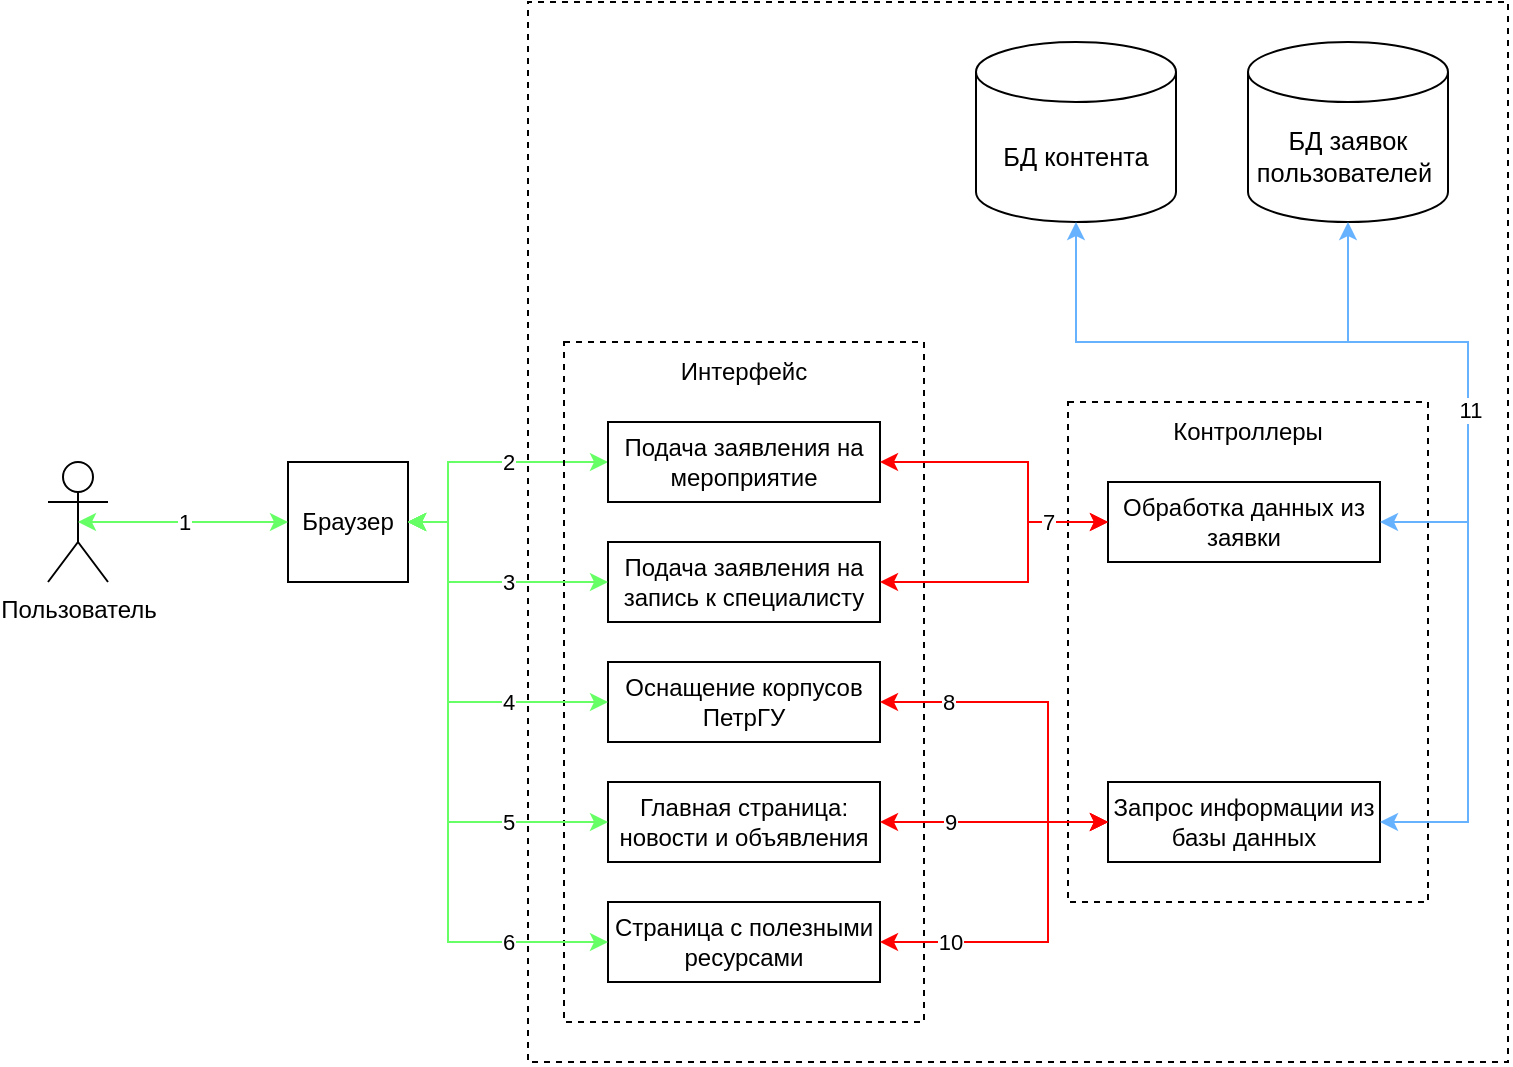 <mxfile version="15.7.3" type="github"><diagram id="nJwJztb_zC2Jmnm_dauJ" name="Page-1"><mxGraphModel dx="782" dy="436" grid="1" gridSize="10" guides="1" tooltips="1" connect="1" arrows="1" fold="1" page="1" pageScale="1" pageWidth="827" pageHeight="1169" math="0" shadow="0"><root><mxCell id="0"/><mxCell id="1" parent="0"/><mxCell id="4ZCr3Xo8225a-7NA1PfT-1" value="Пользователь" style="shape=umlActor;verticalLabelPosition=bottom;verticalAlign=top;html=1;outlineConnect=0;" parent="1" vertex="1"><mxGeometry x="40" y="310" width="30" height="60" as="geometry"/></mxCell><mxCell id="4ZCr3Xo8225a-7NA1PfT-2" value="Браузер" style="whiteSpace=wrap;html=1;aspect=fixed;" parent="1" vertex="1"><mxGeometry x="160" y="310" width="60" height="60" as="geometry"/></mxCell><mxCell id="4ZCr3Xo8225a-7NA1PfT-4" value="&lt;span style=&quot;font-family: sans-serif ; font-size: 12.7px ; text-align: left ; background-color: rgb(255 , 255 , 255)&quot;&gt;БД контента&lt;/span&gt;" style="shape=cylinder3;whiteSpace=wrap;html=1;boundedLbl=1;backgroundOutline=1;size=15;" parent="1" vertex="1"><mxGeometry x="504" y="100" width="100" height="90" as="geometry"/></mxCell><mxCell id="4ZCr3Xo8225a-7NA1PfT-5" value="&lt;span style=&quot;font-family: sans-serif ; font-size: 12.7px ; text-align: left ; background-color: rgb(255 , 255 , 255)&quot;&gt;БД заявок пользователей&amp;nbsp;&lt;/span&gt;" style="shape=cylinder3;whiteSpace=wrap;html=1;boundedLbl=1;backgroundOutline=1;size=15;" parent="1" vertex="1"><mxGeometry x="640" y="100" width="100" height="90" as="geometry"/></mxCell><mxCell id="4ZCr3Xo8225a-7NA1PfT-6" value="" style="endArrow=none;dashed=1;html=1;rounded=0;edgeStyle=orthogonalEdgeStyle;" parent="1" edge="1"><mxGeometry width="50" height="50" relative="1" as="geometry"><mxPoint x="280" y="420" as="sourcePoint"/><mxPoint x="280" y="420" as="targetPoint"/><Array as="points"><mxPoint x="280" y="610"/><mxPoint x="770" y="610"/><mxPoint x="770" y="80"/><mxPoint x="280" y="80"/></Array></mxGeometry></mxCell><mxCell id="4ZCr3Xo8225a-7NA1PfT-7" value="" style="endArrow=classic;html=1;rounded=0;edgeStyle=orthogonalEdgeStyle;fillColor=#d5e8d4;strokeColor=#66FF66;startArrow=classic;startFill=1;exitX=0.5;exitY=0.5;exitDx=0;exitDy=0;exitPerimeter=0;" parent="1" source="4ZCr3Xo8225a-7NA1PfT-1" edge="1"><mxGeometry relative="1" as="geometry"><mxPoint x="60" y="340" as="sourcePoint"/><mxPoint x="160" y="340" as="targetPoint"/><Array as="points"><mxPoint x="80" y="340"/><mxPoint x="80" y="340"/></Array></mxGeometry></mxCell><mxCell id="4ZCr3Xo8225a-7NA1PfT-8" value="1" style="edgeLabel;resizable=0;html=1;align=center;verticalAlign=middle;" parent="4ZCr3Xo8225a-7NA1PfT-7" connectable="0" vertex="1"><mxGeometry relative="1" as="geometry"/></mxCell><mxCell id="4ZCr3Xo8225a-7NA1PfT-10" value="2" style="endArrow=classic;html=1;rounded=0;edgeStyle=orthogonalEdgeStyle;startArrow=classic;startFill=1;fillColor=#d5e8d4;strokeColor=#66FF66;exitX=1;exitY=0.5;exitDx=0;exitDy=0;entryX=0;entryY=0.5;entryDx=0;entryDy=0;" parent="1" source="4ZCr3Xo8225a-7NA1PfT-2" target="4ZCr3Xo8225a-7NA1PfT-24" edge="1"><mxGeometry x="0.231" relative="1" as="geometry"><mxPoint x="250" y="240" as="sourcePoint"/><mxPoint x="260" y="310" as="targetPoint"/><Array as="points"><mxPoint x="240" y="340"/><mxPoint x="240" y="310"/></Array><mxPoint as="offset"/></mxGeometry></mxCell><mxCell id="4ZCr3Xo8225a-7NA1PfT-20" value="Страница с полезными ресурсами" style="rounded=0;whiteSpace=wrap;html=1;" parent="1" vertex="1"><mxGeometry x="320" y="530" width="136" height="40" as="geometry"/></mxCell><mxCell id="4ZCr3Xo8225a-7NA1PfT-21" value="Главная страница: новости и объявления" style="rounded=0;whiteSpace=wrap;html=1;" parent="1" vertex="1"><mxGeometry x="320" y="470" width="136" height="40" as="geometry"/></mxCell><mxCell id="4ZCr3Xo8225a-7NA1PfT-22" value="Оснащение корпусов ПетрГУ" style="rounded=0;whiteSpace=wrap;html=1;" parent="1" vertex="1"><mxGeometry x="320" y="410" width="136" height="40" as="geometry"/></mxCell><mxCell id="4ZCr3Xo8225a-7NA1PfT-23" value="Подача заявления на запись к специалисту" style="rounded=0;whiteSpace=wrap;html=1;" parent="1" vertex="1"><mxGeometry x="320" y="350" width="136" height="40" as="geometry"/></mxCell><mxCell id="4ZCr3Xo8225a-7NA1PfT-24" value="Подача заявления на мероприятие" style="rounded=0;whiteSpace=wrap;html=1;" parent="1" vertex="1"><mxGeometry x="320" y="290" width="136" height="40" as="geometry"/></mxCell><mxCell id="4ZCr3Xo8225a-7NA1PfT-27" value="" style="rounded=0;whiteSpace=wrap;html=1;dashed=1;fillColor=none;" parent="1" vertex="1"><mxGeometry x="298" y="250" width="180" height="340" as="geometry"/></mxCell><mxCell id="4ZCr3Xo8225a-7NA1PfT-28" value="Интерфейс" style="text;html=1;strokeColor=none;fillColor=none;align=center;verticalAlign=middle;whiteSpace=wrap;rounded=0;dashed=1;" parent="1" vertex="1"><mxGeometry x="352" y="250" width="72" height="30" as="geometry"/></mxCell><mxCell id="4ZCr3Xo8225a-7NA1PfT-30" value="Обработка данных из заявки" style="rounded=0;whiteSpace=wrap;html=1;" parent="1" vertex="1"><mxGeometry x="570" y="320" width="136" height="40" as="geometry"/></mxCell><mxCell id="4ZCr3Xo8225a-7NA1PfT-31" value="Запрос информации из базы данных" style="rounded=0;whiteSpace=wrap;html=1;" parent="1" vertex="1"><mxGeometry x="570" y="470" width="136" height="40" as="geometry"/></mxCell><mxCell id="Ag52DE8gfPjZ4vhPwscj-1" value="" style="rounded=0;whiteSpace=wrap;html=1;dashed=1;fillColor=none;" parent="1" vertex="1"><mxGeometry x="550" y="280" width="180" height="250" as="geometry"/></mxCell><mxCell id="Ag52DE8gfPjZ4vhPwscj-2" value="Контроллеры" style="text;html=1;strokeColor=none;fillColor=none;align=center;verticalAlign=middle;whiteSpace=wrap;rounded=0;dashed=1;" parent="1" vertex="1"><mxGeometry x="604" y="280" width="72" height="30" as="geometry"/></mxCell><mxCell id="Ag52DE8gfPjZ4vhPwscj-3" value="3" style="endArrow=classic;html=1;rounded=0;edgeStyle=orthogonalEdgeStyle;startArrow=classic;startFill=1;fillColor=#d5e8d4;strokeColor=#66FF66;entryX=0;entryY=0.5;entryDx=0;entryDy=0;" parent="1" target="4ZCr3Xo8225a-7NA1PfT-23" edge="1"><mxGeometry x="0.231" relative="1" as="geometry"><mxPoint x="220" y="340" as="sourcePoint"/><mxPoint x="330" y="320" as="targetPoint"/><Array as="points"><mxPoint x="240" y="340"/><mxPoint x="240" y="370"/></Array><mxPoint as="offset"/></mxGeometry></mxCell><mxCell id="Ag52DE8gfPjZ4vhPwscj-4" value="4" style="endArrow=classic;html=1;rounded=0;edgeStyle=orthogonalEdgeStyle;startArrow=classic;startFill=1;fillColor=#d5e8d4;strokeColor=#66FF66;exitX=1;exitY=0.5;exitDx=0;exitDy=0;entryX=0;entryY=0.5;entryDx=0;entryDy=0;" parent="1" source="4ZCr3Xo8225a-7NA1PfT-2" target="4ZCr3Xo8225a-7NA1PfT-22" edge="1"><mxGeometry x="0.474" relative="1" as="geometry"><mxPoint x="220" y="400" as="sourcePoint"/><mxPoint x="320" y="430" as="targetPoint"/><Array as="points"><mxPoint x="240" y="340"/><mxPoint x="240" y="430"/></Array><mxPoint as="offset"/></mxGeometry></mxCell><mxCell id="Ag52DE8gfPjZ4vhPwscj-5" value="5" style="endArrow=classic;html=1;rounded=0;edgeStyle=orthogonalEdgeStyle;startArrow=classic;startFill=1;fillColor=#d5e8d4;strokeColor=#66FF66;exitX=1;exitY=0.5;exitDx=0;exitDy=0;entryX=0;entryY=0.5;entryDx=0;entryDy=0;" parent="1" source="4ZCr3Xo8225a-7NA1PfT-2" target="4ZCr3Xo8225a-7NA1PfT-21" edge="1"><mxGeometry x="0.6" relative="1" as="geometry"><mxPoint x="210" y="390" as="sourcePoint"/><mxPoint x="310" y="480" as="targetPoint"/><Array as="points"><mxPoint x="240" y="340"/><mxPoint x="240" y="490"/></Array><mxPoint as="offset"/></mxGeometry></mxCell><mxCell id="Ag52DE8gfPjZ4vhPwscj-6" value="6" style="endArrow=classic;html=1;rounded=0;edgeStyle=orthogonalEdgeStyle;startArrow=classic;startFill=1;fillColor=#d5e8d4;strokeColor=#66FF66;exitX=1;exitY=0.5;exitDx=0;exitDy=0;entryX=0;entryY=0.5;entryDx=0;entryDy=0;" parent="1" source="4ZCr3Xo8225a-7NA1PfT-2" target="4ZCr3Xo8225a-7NA1PfT-20" edge="1"><mxGeometry x="0.677" relative="1" as="geometry"><mxPoint x="210" y="400" as="sourcePoint"/><mxPoint x="310" y="550" as="targetPoint"/><Array as="points"><mxPoint x="240" y="340"/><mxPoint x="240" y="550"/></Array><mxPoint as="offset"/></mxGeometry></mxCell><mxCell id="Ag52DE8gfPjZ4vhPwscj-7" value="" style="endArrow=classic;html=1;rounded=0;edgeStyle=orthogonalEdgeStyle;startArrow=classic;startFill=1;fillColor=#d5e8d4;strokeColor=#FF0000;entryX=0;entryY=0.5;entryDx=0;entryDy=0;exitX=1;exitY=0.5;exitDx=0;exitDy=0;" parent="1" source="4ZCr3Xo8225a-7NA1PfT-24" target="4ZCr3Xo8225a-7NA1PfT-30" edge="1"><mxGeometry x="-0.389" relative="1" as="geometry"><mxPoint x="490" y="300" as="sourcePoint"/><mxPoint x="604" y="240" as="targetPoint"/><Array as="points"><mxPoint x="530" y="310"/><mxPoint x="530" y="340"/></Array><mxPoint as="offset"/></mxGeometry></mxCell><mxCell id="Ag52DE8gfPjZ4vhPwscj-8" value="7" style="endArrow=classic;html=1;rounded=0;edgeStyle=orthogonalEdgeStyle;startArrow=classic;startFill=1;fillColor=#d5e8d4;strokeColor=#FF0000;entryX=0;entryY=0.5;entryDx=0;entryDy=0;exitX=1;exitY=0.5;exitDx=0;exitDy=0;" parent="1" source="4ZCr3Xo8225a-7NA1PfT-23" target="4ZCr3Xo8225a-7NA1PfT-30" edge="1"><mxGeometry x="0.583" relative="1" as="geometry"><mxPoint x="470" y="390" as="sourcePoint"/><mxPoint x="584" y="420" as="targetPoint"/><Array as="points"><mxPoint x="530" y="370"/><mxPoint x="530" y="340"/></Array><mxPoint as="offset"/></mxGeometry></mxCell><mxCell id="Ag52DE8gfPjZ4vhPwscj-10" value="" style="endArrow=classic;html=1;rounded=0;edgeStyle=orthogonalEdgeStyle;startArrow=classic;startFill=1;fillColor=#d5e8d4;strokeColor=#FF0000;entryX=0;entryY=0.5;entryDx=0;entryDy=0;exitX=1;exitY=0.5;exitDx=0;exitDy=0;" parent="1" source="4ZCr3Xo8225a-7NA1PfT-22" target="4ZCr3Xo8225a-7NA1PfT-31" edge="1"><mxGeometry x="-0.389" relative="1" as="geometry"><mxPoint x="466" y="430" as="sourcePoint"/><mxPoint x="580" y="460" as="targetPoint"/><Array as="points"><mxPoint x="540" y="430"/><mxPoint x="540" y="490"/></Array><mxPoint as="offset"/></mxGeometry></mxCell><mxCell id="Ag52DE8gfPjZ4vhPwscj-13" value="8" style="edgeLabel;html=1;align=center;verticalAlign=middle;resizable=0;points=[];" parent="Ag52DE8gfPjZ4vhPwscj-10" vertex="1" connectable="0"><mxGeometry x="-0.814" y="-2" relative="1" as="geometry"><mxPoint x="18" y="-2" as="offset"/></mxGeometry></mxCell><mxCell id="Ag52DE8gfPjZ4vhPwscj-11" value="" style="endArrow=classic;html=1;rounded=0;edgeStyle=orthogonalEdgeStyle;startArrow=classic;startFill=1;fillColor=#d5e8d4;strokeColor=#FF0000;entryX=0;entryY=0.5;entryDx=0;entryDy=0;exitX=1;exitY=0.5;exitDx=0;exitDy=0;" parent="1" source="4ZCr3Xo8225a-7NA1PfT-21" target="4ZCr3Xo8225a-7NA1PfT-31" edge="1"><mxGeometry x="-0.389" relative="1" as="geometry"><mxPoint x="470" y="490" as="sourcePoint"/><mxPoint x="584" y="550" as="targetPoint"/><Array as="points"><mxPoint x="554" y="490"/><mxPoint x="554" y="490"/></Array><mxPoint as="offset"/></mxGeometry></mxCell><mxCell id="Ag52DE8gfPjZ4vhPwscj-14" value="9" style="edgeLabel;html=1;align=center;verticalAlign=middle;resizable=0;points=[];" parent="Ag52DE8gfPjZ4vhPwscj-11" vertex="1" connectable="0"><mxGeometry x="-0.248" y="-4" relative="1" as="geometry"><mxPoint x="-8" y="-4" as="offset"/></mxGeometry></mxCell><mxCell id="Ag52DE8gfPjZ4vhPwscj-12" value="" style="endArrow=classic;html=1;rounded=0;edgeStyle=orthogonalEdgeStyle;startArrow=classic;startFill=1;fillColor=#d5e8d4;strokeColor=#FF0000;entryX=0;entryY=0.5;entryDx=0;entryDy=0;exitX=1;exitY=0.5;exitDx=0;exitDy=0;" parent="1" source="4ZCr3Xo8225a-7NA1PfT-20" target="4ZCr3Xo8225a-7NA1PfT-31" edge="1"><mxGeometry x="-0.389" relative="1" as="geometry"><mxPoint x="466" y="500" as="sourcePoint"/><mxPoint x="580" y="500" as="targetPoint"/><Array as="points"><mxPoint x="540" y="550"/><mxPoint x="540" y="490"/></Array><mxPoint as="offset"/></mxGeometry></mxCell><mxCell id="Ag52DE8gfPjZ4vhPwscj-15" value="10" style="edgeLabel;html=1;align=center;verticalAlign=middle;resizable=0;points=[];" parent="Ag52DE8gfPjZ4vhPwscj-12" vertex="1" connectable="0"><mxGeometry x="-0.383" y="-4" relative="1" as="geometry"><mxPoint x="-19" y="-4" as="offset"/></mxGeometry></mxCell><mxCell id="Ag52DE8gfPjZ4vhPwscj-16" value="" style="endArrow=classic;html=1;rounded=0;edgeStyle=orthogonalEdgeStyle;startArrow=classic;startFill=1;fillColor=#d5e8d4;strokeColor=#66B2FF;entryX=0.5;entryY=1;entryDx=0;entryDy=0;exitX=1;exitY=0.5;exitDx=0;exitDy=0;entryPerimeter=0;" parent="1" source="4ZCr3Xo8225a-7NA1PfT-31" target="4ZCr3Xo8225a-7NA1PfT-5" edge="1"><mxGeometry x="-0.389" relative="1" as="geometry"><mxPoint x="730" y="310" as="sourcePoint"/><mxPoint x="844" y="340" as="targetPoint"/><Array as="points"><mxPoint x="750" y="490"/><mxPoint x="750" y="250"/><mxPoint x="690" y="250"/></Array><mxPoint as="offset"/></mxGeometry></mxCell><mxCell id="Ag52DE8gfPjZ4vhPwscj-17" value="" style="endArrow=classic;html=1;rounded=0;edgeStyle=orthogonalEdgeStyle;startArrow=classic;startFill=1;fillColor=#d5e8d4;strokeColor=#66B2FF;exitX=1;exitY=0.5;exitDx=0;exitDy=0;entryX=0.5;entryY=1;entryDx=0;entryDy=0;entryPerimeter=0;" parent="1" source="4ZCr3Xo8225a-7NA1PfT-30" target="4ZCr3Xo8225a-7NA1PfT-4" edge="1"><mxGeometry x="-0.389" relative="1" as="geometry"><mxPoint x="766" y="480" as="sourcePoint"/><mxPoint x="560" y="210" as="targetPoint"/><Array as="points"><mxPoint x="750" y="340"/><mxPoint x="750" y="250"/><mxPoint x="554" y="250"/></Array><mxPoint as="offset"/></mxGeometry></mxCell><mxCell id="Ag52DE8gfPjZ4vhPwscj-18" value="11" style="edgeLabel;html=1;align=center;verticalAlign=middle;resizable=0;points=[];" parent="Ag52DE8gfPjZ4vhPwscj-17" vertex="1" connectable="0"><mxGeometry x="-0.484" y="-1" relative="1" as="geometry"><mxPoint as="offset"/></mxGeometry></mxCell></root></mxGraphModel></diagram></mxfile>